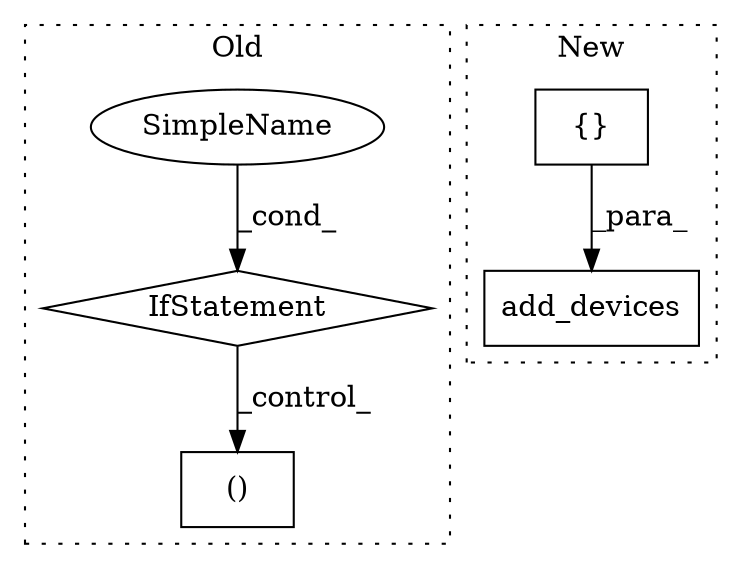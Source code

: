 digraph G {
subgraph cluster0 {
1 [label="()" a="106" s="1638" l="100" shape="box"];
4 [label="IfStatement" a="25" s="1530,1601" l="4,2" shape="diamond"];
5 [label="SimpleName" a="42" s="" l="" shape="ellipse"];
label = "Old";
style="dotted";
}
subgraph cluster1 {
2 [label="add_devices" a="32" s="1351,1403" l="12,1" shape="box"];
3 [label="{}" a="4" s="1372,1402" l="1,1" shape="box"];
label = "New";
style="dotted";
}
3 -> 2 [label="_para_"];
4 -> 1 [label="_control_"];
5 -> 4 [label="_cond_"];
}